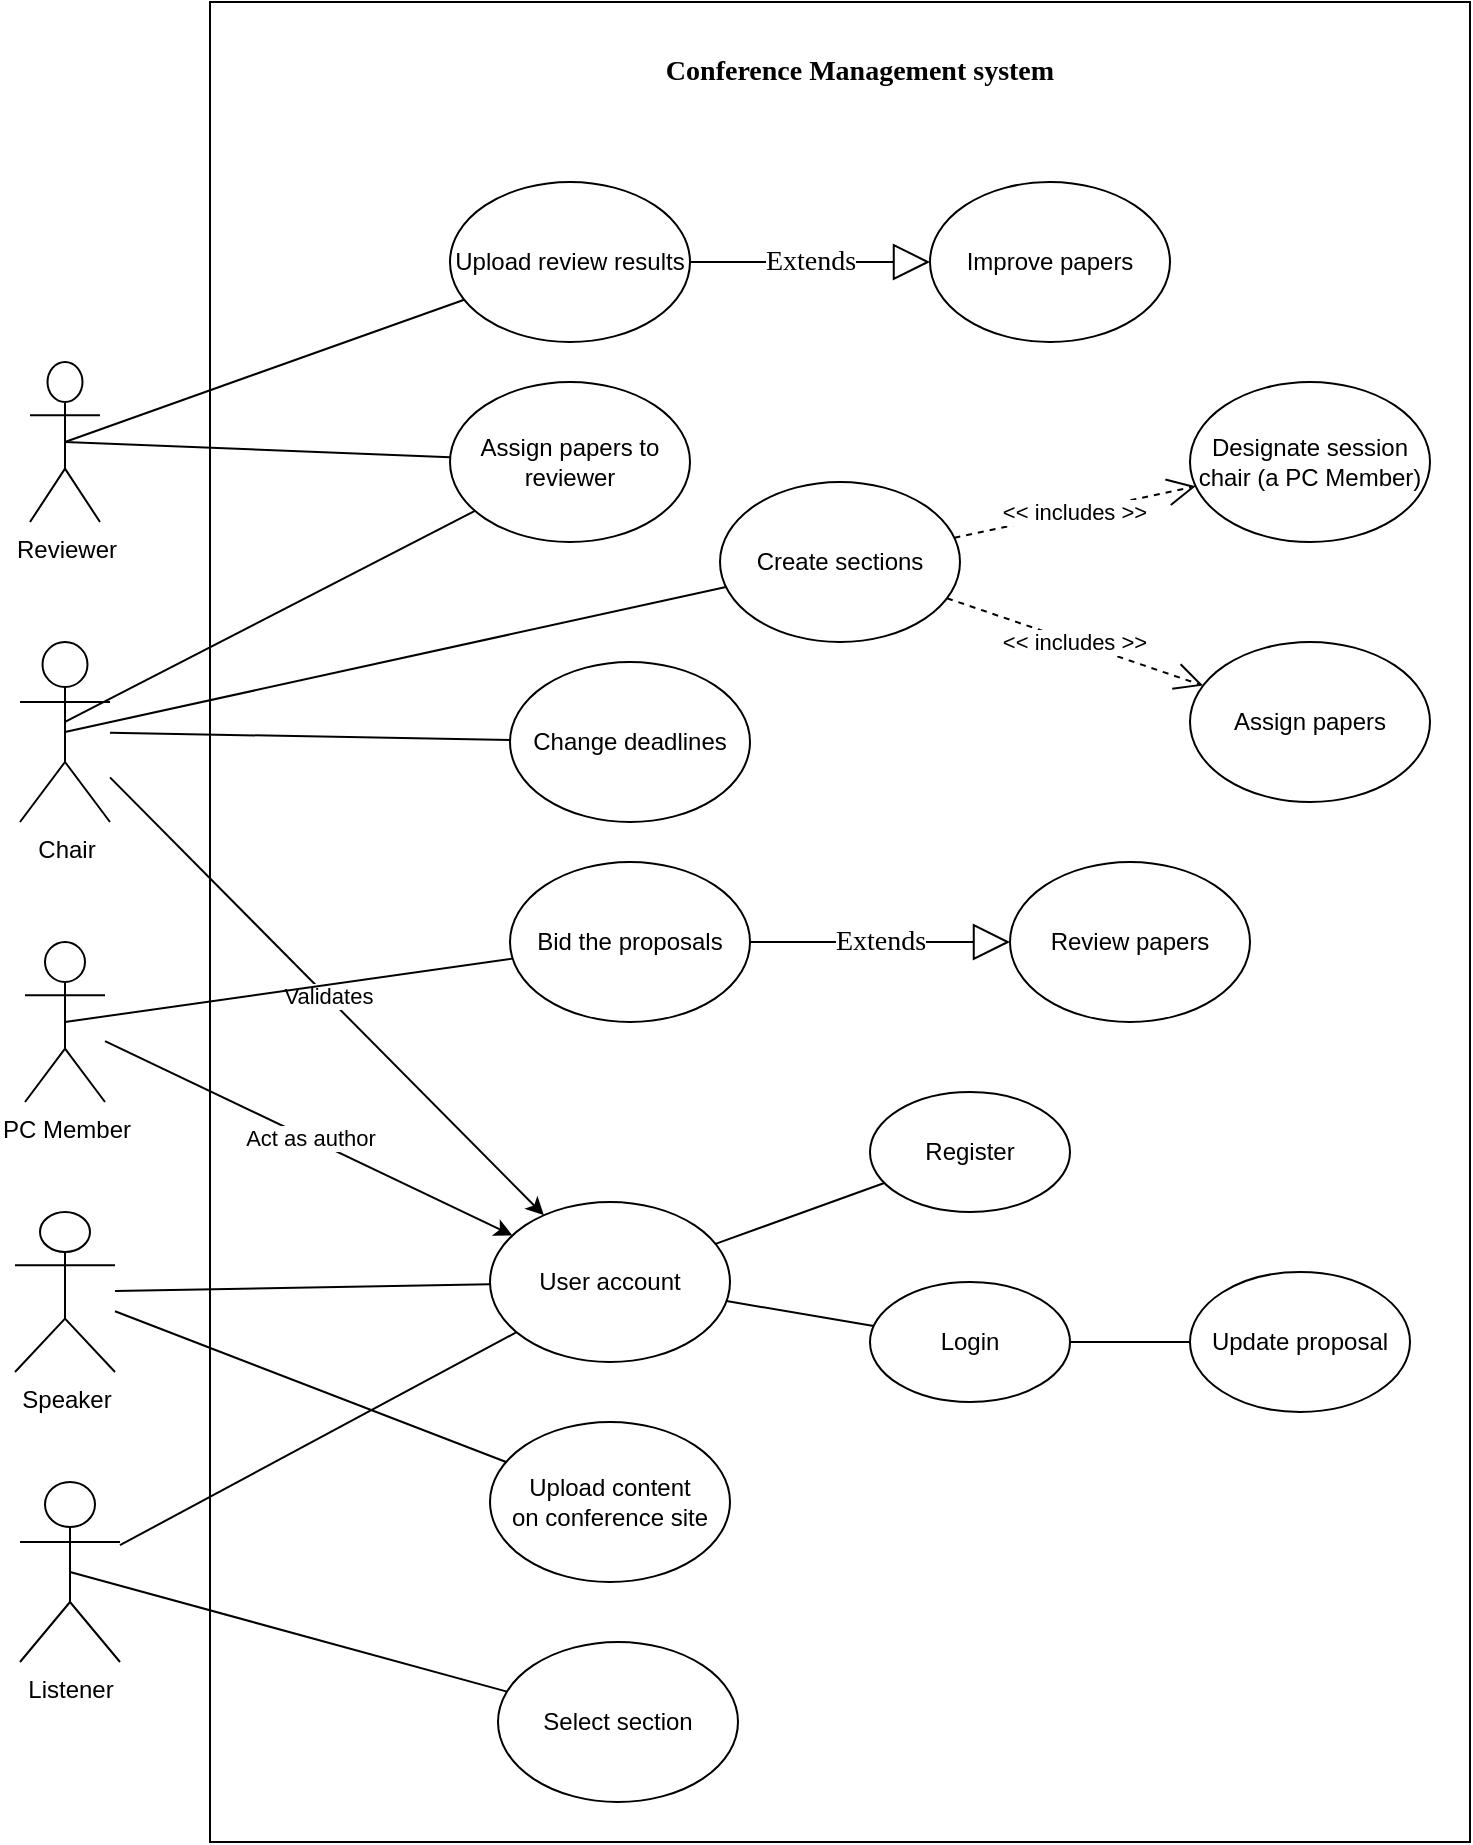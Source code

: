 <mxfile version="14.4.9" type="google"><diagram id="QsuPIqUFz2qfh6aIHKT_" name="Page-1"><mxGraphModel dx="1038" dy="548" grid="1" gridSize="10" guides="1" tooltips="1" connect="1" arrows="1" fold="1" page="1" pageScale="1" pageWidth="827" pageHeight="1169" math="0" shadow="0"><root><mxCell id="0"/><mxCell id="1" parent="0"/><mxCell id="Xxq3SA433bo7bWh_-nMj-79" value="" style="verticalLabelPosition=bottom;verticalAlign=top;html=1;shape=mxgraph.basic.rect;fillColor2=none;strokeWidth=1;size=20;indent=5;" vertex="1" parent="1"><mxGeometry x="150" y="40" width="630" height="920" as="geometry"/></mxCell><mxCell id="tTwF18dsSTW3SuQV7QKh-3" value="Speaker&lt;br&gt;" style="shape=umlActor;verticalLabelPosition=bottom;verticalAlign=top;html=1;outlineConnect=0;" parent="1" vertex="1"><mxGeometry x="52.5" y="645" width="50" height="80" as="geometry"/></mxCell><mxCell id="Xxq3SA433bo7bWh_-nMj-9" value="Listener" style="shape=umlActor;verticalLabelPosition=bottom;verticalAlign=top;html=1;outlineConnect=0;" vertex="1" parent="1"><mxGeometry x="55" y="780" width="50" height="90" as="geometry"/></mxCell><mxCell id="Xxq3SA433bo7bWh_-nMj-10" value="PC Member&lt;br&gt;" style="shape=umlActor;verticalLabelPosition=bottom;verticalAlign=top;html=1;outlineConnect=0;" vertex="1" parent="1"><mxGeometry x="57.5" y="510" width="40" height="80" as="geometry"/></mxCell><mxCell id="Xxq3SA433bo7bWh_-nMj-11" value="User account" style="ellipse;whiteSpace=wrap;html=1;" vertex="1" parent="1"><mxGeometry x="290" y="640" width="120" height="80" as="geometry"/></mxCell><mxCell id="Xxq3SA433bo7bWh_-nMj-17" value="" style="endArrow=none;html=1;" edge="1" parent="1" source="Xxq3SA433bo7bWh_-nMj-9" target="Xxq3SA433bo7bWh_-nMj-11"><mxGeometry width="50" height="50" relative="1" as="geometry"><mxPoint x="90" y="310" as="sourcePoint"/><mxPoint x="140" y="260" as="targetPoint"/></mxGeometry></mxCell><mxCell id="Xxq3SA433bo7bWh_-nMj-19" value="" style="endArrow=none;html=1;" edge="1" parent="1" source="tTwF18dsSTW3SuQV7QKh-3" target="Xxq3SA433bo7bWh_-nMj-11"><mxGeometry width="50" height="50" relative="1" as="geometry"><mxPoint x="390" y="310" as="sourcePoint"/><mxPoint x="440" y="260" as="targetPoint"/></mxGeometry></mxCell><mxCell id="Xxq3SA433bo7bWh_-nMj-20" value="Register" style="ellipse;whiteSpace=wrap;html=1;" vertex="1" parent="1"><mxGeometry x="480" y="585" width="100" height="60" as="geometry"/></mxCell><mxCell id="Xxq3SA433bo7bWh_-nMj-21" value="Login" style="ellipse;whiteSpace=wrap;html=1;" vertex="1" parent="1"><mxGeometry x="480" y="680" width="100" height="60" as="geometry"/></mxCell><mxCell id="Xxq3SA433bo7bWh_-nMj-23" value="" style="endArrow=none;html=1;" edge="1" parent="1" source="Xxq3SA433bo7bWh_-nMj-11" target="Xxq3SA433bo7bWh_-nMj-21"><mxGeometry width="50" height="50" relative="1" as="geometry"><mxPoint x="480" y="310" as="sourcePoint"/><mxPoint x="530" y="260" as="targetPoint"/></mxGeometry></mxCell><mxCell id="Xxq3SA433bo7bWh_-nMj-24" value="" style="endArrow=none;html=1;" edge="1" parent="1" source="Xxq3SA433bo7bWh_-nMj-11" target="Xxq3SA433bo7bWh_-nMj-20"><mxGeometry width="50" height="50" relative="1" as="geometry"><mxPoint x="480" y="310" as="sourcePoint"/><mxPoint x="530" y="260" as="targetPoint"/></mxGeometry></mxCell><mxCell id="Xxq3SA433bo7bWh_-nMj-25" value="Chair" style="shape=umlActor;verticalLabelPosition=bottom;verticalAlign=top;html=1;outlineConnect=0;" vertex="1" parent="1"><mxGeometry x="55" y="360" width="45" height="90" as="geometry"/></mxCell><mxCell id="Xxq3SA433bo7bWh_-nMj-36" value="" style="endArrow=classic;html=1;" edge="1" parent="1" source="Xxq3SA433bo7bWh_-nMj-25" target="Xxq3SA433bo7bWh_-nMj-11"><mxGeometry relative="1" as="geometry"><mxPoint x="460" y="280" as="sourcePoint"/><mxPoint x="560" y="280" as="targetPoint"/></mxGeometry></mxCell><mxCell id="Xxq3SA433bo7bWh_-nMj-37" value="Validates" style="edgeLabel;resizable=0;html=1;align=center;verticalAlign=middle;" connectable="0" vertex="1" parent="Xxq3SA433bo7bWh_-nMj-36"><mxGeometry relative="1" as="geometry"/></mxCell><mxCell id="Xxq3SA433bo7bWh_-nMj-40" value="Update proposal" style="ellipse;whiteSpace=wrap;html=1;" vertex="1" parent="1"><mxGeometry x="640" y="675" width="110" height="70" as="geometry"/></mxCell><mxCell id="Xxq3SA433bo7bWh_-nMj-41" value="" style="endArrow=none;html=1;" edge="1" parent="1" source="Xxq3SA433bo7bWh_-nMj-21" target="Xxq3SA433bo7bWh_-nMj-40"><mxGeometry width="50" height="50" relative="1" as="geometry"><mxPoint x="480" y="300" as="sourcePoint"/><mxPoint x="530" y="250" as="targetPoint"/></mxGeometry></mxCell><mxCell id="Xxq3SA433bo7bWh_-nMj-42" value="Bid the proposals" style="ellipse;whiteSpace=wrap;html=1;" vertex="1" parent="1"><mxGeometry x="300" y="470" width="120" height="80" as="geometry"/></mxCell><mxCell id="Xxq3SA433bo7bWh_-nMj-43" value="" style="endArrow=none;html=1;exitX=0.5;exitY=0.5;exitDx=0;exitDy=0;exitPerimeter=0;" edge="1" parent="1" source="Xxq3SA433bo7bWh_-nMj-10" target="Xxq3SA433bo7bWh_-nMj-42"><mxGeometry width="50" height="50" relative="1" as="geometry"><mxPoint x="480" y="200" as="sourcePoint"/><mxPoint x="530" y="150" as="targetPoint"/></mxGeometry></mxCell><mxCell id="Xxq3SA433bo7bWh_-nMj-44" value="Review papers" style="ellipse;whiteSpace=wrap;html=1;" vertex="1" parent="1"><mxGeometry x="550" y="470" width="120" height="80" as="geometry"/></mxCell><mxCell id="Xxq3SA433bo7bWh_-nMj-46" value="Assign papers to reviewer" style="ellipse;whiteSpace=wrap;html=1;" vertex="1" parent="1"><mxGeometry x="270" y="230" width="120" height="80" as="geometry"/></mxCell><mxCell id="Xxq3SA433bo7bWh_-nMj-47" value="" style="endArrow=none;html=1;exitX=0.5;exitY=0.444;exitDx=0;exitDy=0;exitPerimeter=0;" edge="1" parent="1" source="Xxq3SA433bo7bWh_-nMj-25" target="Xxq3SA433bo7bWh_-nMj-46"><mxGeometry width="50" height="50" relative="1" as="geometry"><mxPoint x="480" y="290" as="sourcePoint"/><mxPoint x="530" y="240" as="targetPoint"/></mxGeometry></mxCell><mxCell id="Xxq3SA433bo7bWh_-nMj-48" value="Reviewer" style="shape=umlActor;verticalLabelPosition=bottom;verticalAlign=top;html=1;outlineConnect=0;" vertex="1" parent="1"><mxGeometry x="60" y="220" width="35" height="80" as="geometry"/></mxCell><mxCell id="Xxq3SA433bo7bWh_-nMj-55" value="" style="endArrow=none;html=1;exitX=0.5;exitY=0.5;exitDx=0;exitDy=0;exitPerimeter=0;" edge="1" parent="1" source="Xxq3SA433bo7bWh_-nMj-48" target="Xxq3SA433bo7bWh_-nMj-46"><mxGeometry width="50" height="50" relative="1" as="geometry"><mxPoint x="480" y="290" as="sourcePoint"/><mxPoint x="530" y="240" as="targetPoint"/></mxGeometry></mxCell><mxCell id="Xxq3SA433bo7bWh_-nMj-56" value="Upload review results" style="ellipse;whiteSpace=wrap;html=1;" vertex="1" parent="1"><mxGeometry x="270" y="130" width="120" height="80" as="geometry"/></mxCell><mxCell id="Xxq3SA433bo7bWh_-nMj-57" value="" style="endArrow=none;html=1;exitX=0.5;exitY=0.5;exitDx=0;exitDy=0;exitPerimeter=0;" edge="1" parent="1" source="Xxq3SA433bo7bWh_-nMj-48" target="Xxq3SA433bo7bWh_-nMj-56"><mxGeometry width="50" height="50" relative="1" as="geometry"><mxPoint x="90" y="50" as="sourcePoint"/><mxPoint x="530" y="240" as="targetPoint"/></mxGeometry></mxCell><mxCell id="Xxq3SA433bo7bWh_-nMj-58" value="Improve papers" style="ellipse;whiteSpace=wrap;html=1;" vertex="1" parent="1"><mxGeometry x="510" y="130" width="120" height="80" as="geometry"/></mxCell><mxCell id="Xxq3SA433bo7bWh_-nMj-62" value="Create sections" style="ellipse;whiteSpace=wrap;html=1;" vertex="1" parent="1"><mxGeometry x="405" y="280" width="120" height="80" as="geometry"/></mxCell><mxCell id="Xxq3SA433bo7bWh_-nMj-63" value="" style="endArrow=none;html=1;exitX=0.5;exitY=0.5;exitDx=0;exitDy=0;exitPerimeter=0;" edge="1" parent="1" source="Xxq3SA433bo7bWh_-nMj-25" target="Xxq3SA433bo7bWh_-nMj-62"><mxGeometry width="50" height="50" relative="1" as="geometry"><mxPoint x="480" y="390" as="sourcePoint"/><mxPoint x="530" y="340" as="targetPoint"/></mxGeometry></mxCell><mxCell id="Xxq3SA433bo7bWh_-nMj-64" value="Change deadlines" style="ellipse;whiteSpace=wrap;html=1;" vertex="1" parent="1"><mxGeometry x="300" y="370" width="120" height="80" as="geometry"/></mxCell><mxCell id="Xxq3SA433bo7bWh_-nMj-65" value="" style="endArrow=none;html=1;" edge="1" parent="1" source="Xxq3SA433bo7bWh_-nMj-25" target="Xxq3SA433bo7bWh_-nMj-64"><mxGeometry width="50" height="50" relative="1" as="geometry"><mxPoint x="480" y="390" as="sourcePoint"/><mxPoint x="530" y="340" as="targetPoint"/></mxGeometry></mxCell><mxCell id="Xxq3SA433bo7bWh_-nMj-66" value="Designate session chair (a PC Member)" style="ellipse;whiteSpace=wrap;html=1;" vertex="1" parent="1"><mxGeometry x="640" y="230" width="120" height="80" as="geometry"/></mxCell><mxCell id="Xxq3SA433bo7bWh_-nMj-68" value="" style="endArrow=classic;html=1;" edge="1" parent="1" source="Xxq3SA433bo7bWh_-nMj-10" target="Xxq3SA433bo7bWh_-nMj-11"><mxGeometry relative="1" as="geometry"><mxPoint x="460" y="560" as="sourcePoint"/><mxPoint x="560" y="560" as="targetPoint"/></mxGeometry></mxCell><mxCell id="Xxq3SA433bo7bWh_-nMj-69" value="Act as author" style="edgeLabel;resizable=0;html=1;align=center;verticalAlign=middle;" connectable="0" vertex="1" parent="Xxq3SA433bo7bWh_-nMj-68"><mxGeometry relative="1" as="geometry"/></mxCell><mxCell id="Xxq3SA433bo7bWh_-nMj-70" value="&amp;lt;&amp;lt; includes &amp;gt;&amp;gt;" style="endArrow=open;endSize=12;dashed=1;html=1;" edge="1" parent="1" source="Xxq3SA433bo7bWh_-nMj-62" target="Xxq3SA433bo7bWh_-nMj-66"><mxGeometry width="160" relative="1" as="geometry"><mxPoint x="460" y="350" as="sourcePoint"/><mxPoint x="590" y="360" as="targetPoint"/><Array as="points"/></mxGeometry></mxCell><mxCell id="Xxq3SA433bo7bWh_-nMj-72" value="Assign papers" style="ellipse;whiteSpace=wrap;html=1;" vertex="1" parent="1"><mxGeometry x="640" y="360" width="120" height="80" as="geometry"/></mxCell><mxCell id="Xxq3SA433bo7bWh_-nMj-73" value="&amp;lt;&amp;lt; includes &amp;gt;&amp;gt;" style="endArrow=open;endSize=12;dashed=1;html=1;" edge="1" parent="1" source="Xxq3SA433bo7bWh_-nMj-62" target="Xxq3SA433bo7bWh_-nMj-72"><mxGeometry width="160" relative="1" as="geometry"><mxPoint x="470" y="360" as="sourcePoint"/><mxPoint x="590" y="360" as="targetPoint"/></mxGeometry></mxCell><mxCell id="Xxq3SA433bo7bWh_-nMj-74" value="Upload content&lt;br&gt;on conference site" style="ellipse;whiteSpace=wrap;html=1;" vertex="1" parent="1"><mxGeometry x="290" y="750" width="120" height="80" as="geometry"/></mxCell><mxCell id="Xxq3SA433bo7bWh_-nMj-75" value="Select section" style="ellipse;whiteSpace=wrap;html=1;" vertex="1" parent="1"><mxGeometry x="294" y="860" width="120" height="80" as="geometry"/></mxCell><mxCell id="Xxq3SA433bo7bWh_-nMj-76" value="" style="endArrow=none;html=1;exitX=0.5;exitY=0.5;exitDx=0;exitDy=0;exitPerimeter=0;" edge="1" parent="1" source="Xxq3SA433bo7bWh_-nMj-9" target="Xxq3SA433bo7bWh_-nMj-75"><mxGeometry width="50" height="50" relative="1" as="geometry"><mxPoint x="480" y="790" as="sourcePoint"/><mxPoint x="530" y="740" as="targetPoint"/></mxGeometry></mxCell><mxCell id="Xxq3SA433bo7bWh_-nMj-77" value="" style="endArrow=none;html=1;" edge="1" parent="1" source="tTwF18dsSTW3SuQV7QKh-3" target="Xxq3SA433bo7bWh_-nMj-74"><mxGeometry width="50" height="50" relative="1" as="geometry"><mxPoint x="480" y="790" as="sourcePoint"/><mxPoint x="530" y="740" as="targetPoint"/></mxGeometry></mxCell><mxCell id="Xxq3SA433bo7bWh_-nMj-80" value="Conference Management system" style="text;html=1;strokeColor=none;fillColor=none;align=center;verticalAlign=middle;whiteSpace=wrap;rounded=0;fontFamily=Comic Sans MS;fontStyle=1;fontSize=14;" vertex="1" parent="1"><mxGeometry x="370" y="40" width="210" height="70" as="geometry"/></mxCell><mxCell id="Xxq3SA433bo7bWh_-nMj-81" value="Extends" style="endArrow=block;endSize=16;endFill=0;html=1;fontFamily=Comic Sans MS;fontSize=14;" edge="1" parent="1" source="Xxq3SA433bo7bWh_-nMj-56" target="Xxq3SA433bo7bWh_-nMj-58"><mxGeometry width="160" relative="1" as="geometry"><mxPoint x="430" y="350" as="sourcePoint"/><mxPoint x="590" y="350" as="targetPoint"/></mxGeometry></mxCell><mxCell id="Xxq3SA433bo7bWh_-nMj-82" value="Extends" style="endArrow=block;endSize=16;endFill=0;html=1;fontFamily=Comic Sans MS;fontSize=14;" edge="1" parent="1" source="Xxq3SA433bo7bWh_-nMj-42" target="Xxq3SA433bo7bWh_-nMj-44"><mxGeometry width="160" relative="1" as="geometry"><mxPoint x="430" y="550" as="sourcePoint"/><mxPoint x="590" y="550" as="targetPoint"/></mxGeometry></mxCell></root></mxGraphModel></diagram></mxfile>
